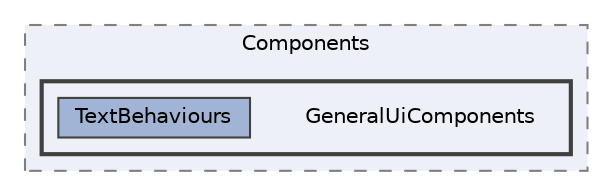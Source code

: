 digraph "UI/Components/GeneralUiComponents"
{
 // LATEX_PDF_SIZE
  bgcolor="transparent";
  edge [fontname=Helvetica,fontsize=10,labelfontname=Helvetica,labelfontsize=10];
  node [fontname=Helvetica,fontsize=10,shape=box,height=0.2,width=0.4];
  compound=true
  subgraph clusterdir_de261c85cb9b9ff9d3563e4f7cfc6934 {
    graph [ bgcolor="#edf0f7", pencolor="grey50", label="Components", fontname=Helvetica,fontsize=10 style="filled,dashed", URL="dir_de261c85cb9b9ff9d3563e4f7cfc6934.html",tooltip=""]
  subgraph clusterdir_39a4f4d12612dc79aab9e70dbf2ee2e6 {
    graph [ bgcolor="#edf0f7", pencolor="grey25", label="", fontname=Helvetica,fontsize=10 style="filled,bold", URL="dir_39a4f4d12612dc79aab9e70dbf2ee2e6.html",tooltip=""]
    dir_39a4f4d12612dc79aab9e70dbf2ee2e6 [shape=plaintext, label="GeneralUiComponents"];
  dir_1bd7c742ca3fb509248643542feba88a [label="TextBehaviours", fillcolor="#a2b4d6", color="grey25", style="filled", URL="dir_1bd7c742ca3fb509248643542feba88a.html",tooltip=""];
  }
  }
}
